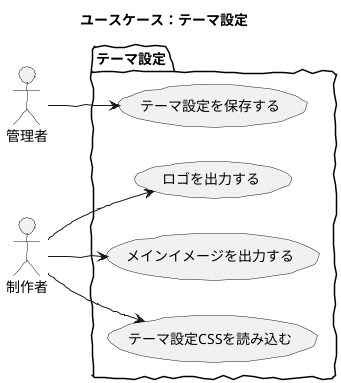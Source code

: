 @startuml

skinparam handwritten true
skinparam backgroundColor white

title ユースケース：テーマ設定 

actor 管理者
actor 制作者

package テーマ設定 {
	left to right direction
	管理者 -down-> (テーマ設定を保存する)
	制作者 -down-> (ロゴを出力する)
	制作者 -down-> (メインイメージを出力する)
	制作者 -down-> (テーマ設定CSSを読み込む)
}

@enduml
